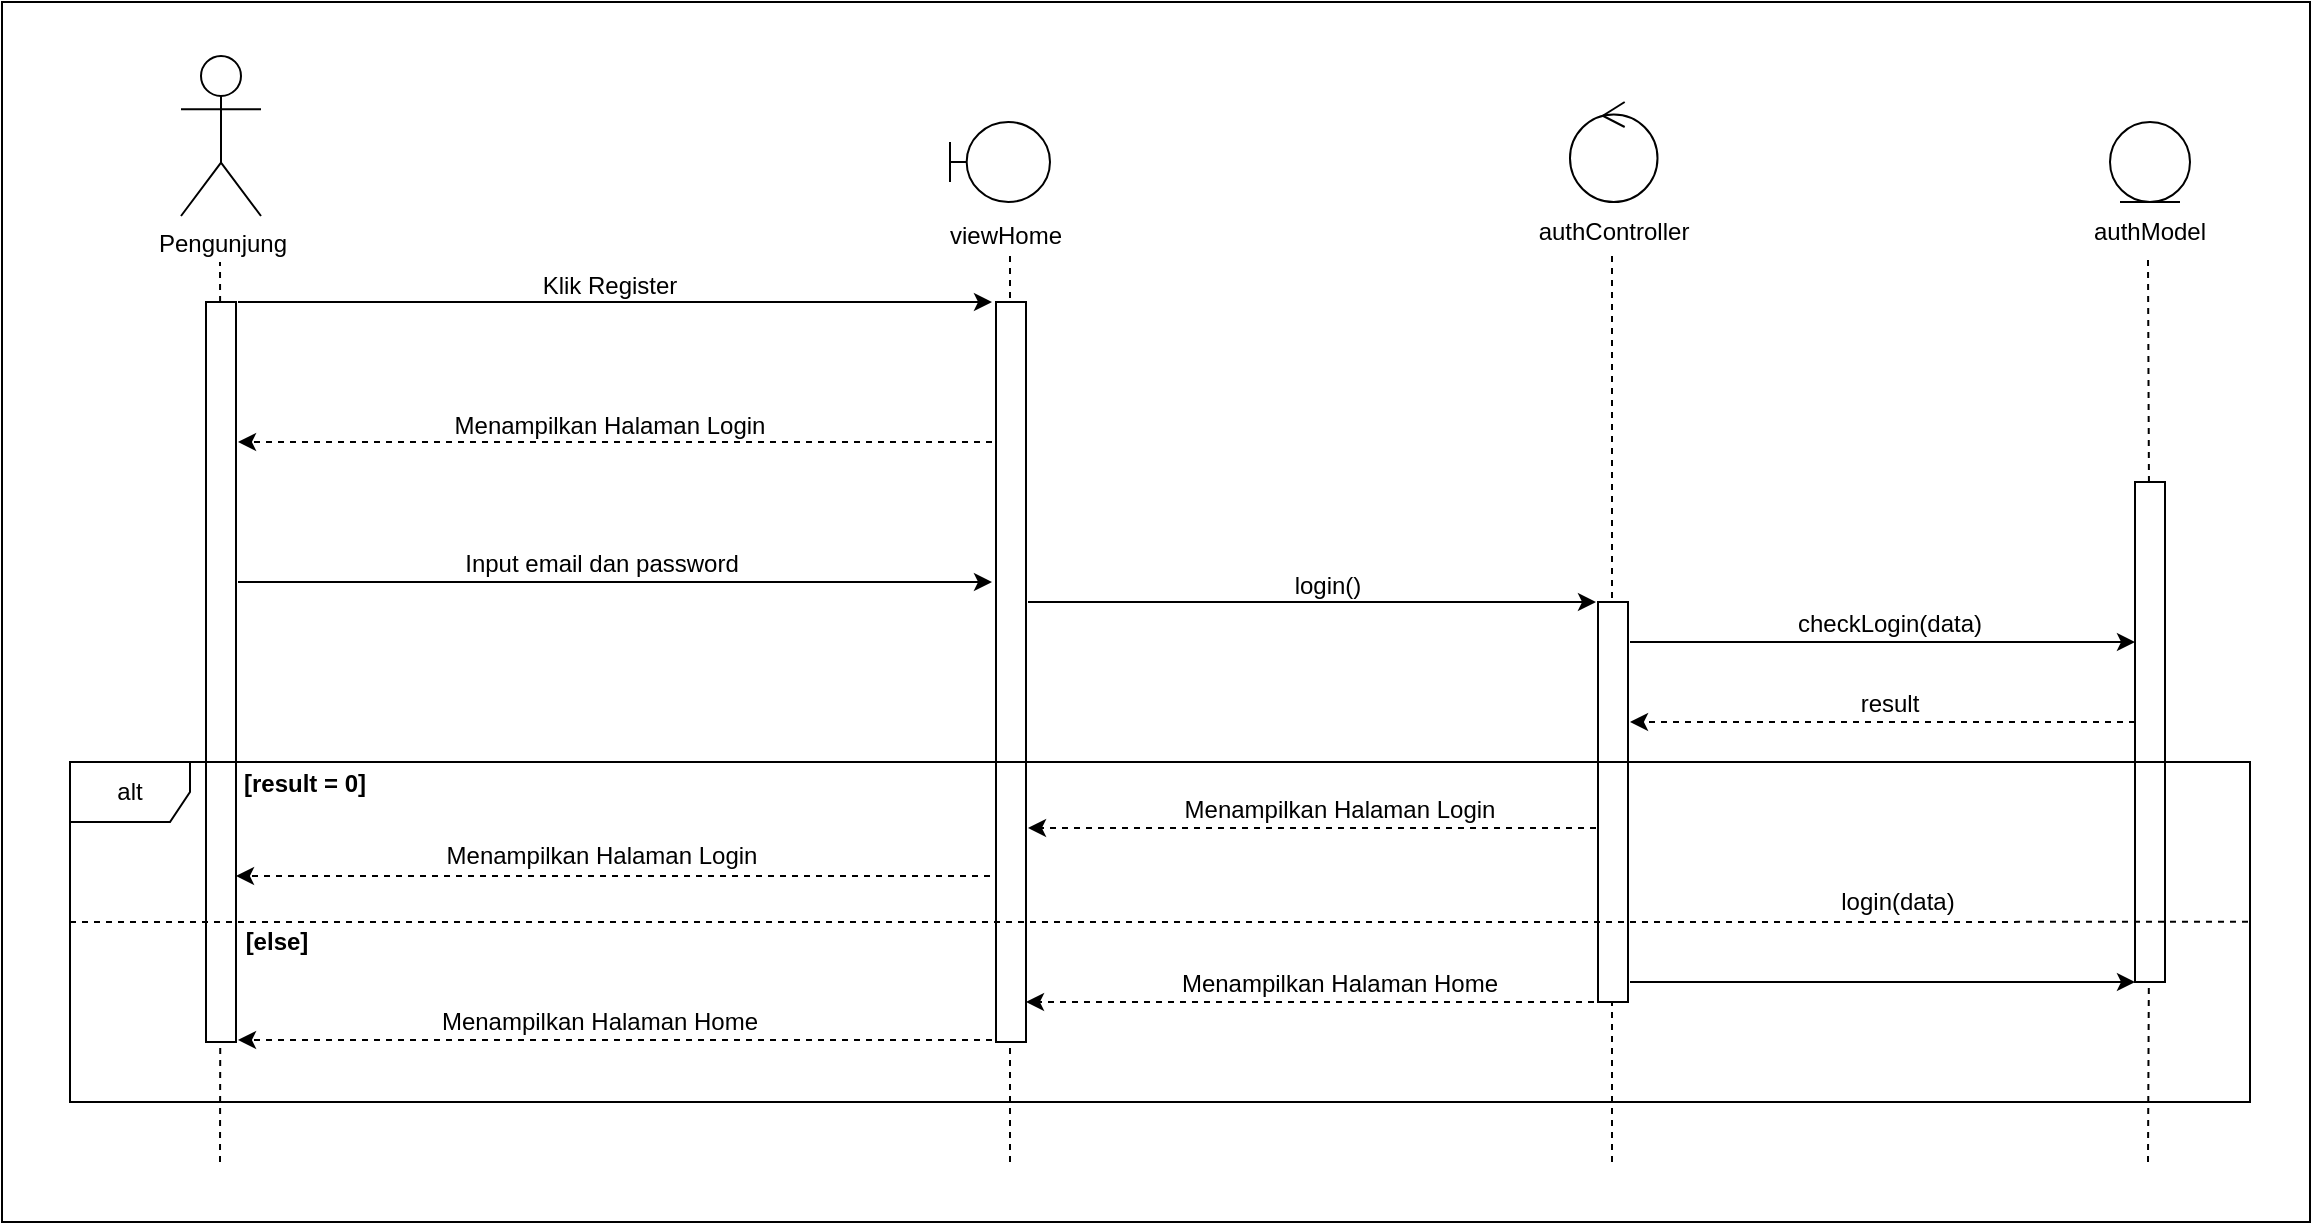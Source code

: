 <mxfile version="17.4.2" type="device"><diagram id="Xc_wi3URcpY0LoyuFiie" name="Page-1"><mxGraphModel dx="1422" dy="857" grid="1" gridSize="10" guides="1" tooltips="1" connect="1" arrows="1" fold="1" page="1" pageScale="1" pageWidth="850" pageHeight="1100" math="0" shadow="0"><root><mxCell id="0"/><mxCell id="1" parent="0"/><mxCell id="K5ojAkgMRZSEIrAeMjlT-44" value="" style="rounded=0;whiteSpace=wrap;html=1;" vertex="1" parent="1"><mxGeometry x="96" y="100" width="1154" height="610" as="geometry"/></mxCell><mxCell id="K5ojAkgMRZSEIrAeMjlT-1" value="Pengunjung" style="shape=umlActor;verticalLabelPosition=bottom;verticalAlign=top;html=1;outlineConnect=0;" vertex="1" parent="1"><mxGeometry x="185.5" y="127" width="40" height="80" as="geometry"/></mxCell><mxCell id="K5ojAkgMRZSEIrAeMjlT-2" value="" style="endArrow=none;dashed=1;html=1;rounded=0;startArrow=none;" edge="1" parent="1" source="K5ojAkgMRZSEIrAeMjlT-3"><mxGeometry width="50" height="50" relative="1" as="geometry"><mxPoint x="205" y="640" as="sourcePoint"/><mxPoint x="205" y="230" as="targetPoint"/></mxGeometry></mxCell><mxCell id="K5ojAkgMRZSEIrAeMjlT-3" value="" style="rounded=0;whiteSpace=wrap;html=1;" vertex="1" parent="1"><mxGeometry x="198" y="250" width="15" height="370" as="geometry"/></mxCell><mxCell id="K5ojAkgMRZSEIrAeMjlT-4" value="" style="endArrow=none;dashed=1;html=1;rounded=0;" edge="1" parent="1" target="K5ojAkgMRZSEIrAeMjlT-3"><mxGeometry width="50" height="50" relative="1" as="geometry"><mxPoint x="205" y="680" as="sourcePoint"/><mxPoint x="205" y="230" as="targetPoint"/></mxGeometry></mxCell><mxCell id="K5ojAkgMRZSEIrAeMjlT-5" value="" style="shape=umlBoundary;whiteSpace=wrap;html=1;" vertex="1" parent="1"><mxGeometry x="570" y="160" width="50" height="40" as="geometry"/></mxCell><mxCell id="K5ojAkgMRZSEIrAeMjlT-6" value="" style="endArrow=none;dashed=1;html=1;rounded=0;startArrow=none;" edge="1" parent="1"><mxGeometry width="50" height="50" relative="1" as="geometry"><mxPoint x="600" y="680" as="sourcePoint"/><mxPoint x="600" y="227" as="targetPoint"/></mxGeometry></mxCell><mxCell id="K5ojAkgMRZSEIrAeMjlT-7" value="" style="rounded=0;whiteSpace=wrap;html=1;" vertex="1" parent="1"><mxGeometry x="593" y="250" width="15" height="370" as="geometry"/></mxCell><mxCell id="K5ojAkgMRZSEIrAeMjlT-8" value="" style="ellipse;shape=umlControl;whiteSpace=wrap;html=1;" vertex="1" parent="1"><mxGeometry x="880" y="150" width="43.75" height="50" as="geometry"/></mxCell><mxCell id="K5ojAkgMRZSEIrAeMjlT-9" value="" style="endArrow=none;dashed=1;html=1;rounded=0;startArrow=none;" edge="1" parent="1"><mxGeometry width="50" height="50" relative="1" as="geometry"><mxPoint x="901" y="680" as="sourcePoint"/><mxPoint x="901" y="227" as="targetPoint"/></mxGeometry></mxCell><mxCell id="K5ojAkgMRZSEIrAeMjlT-10" value="" style="rounded=0;whiteSpace=wrap;html=1;" vertex="1" parent="1"><mxGeometry x="894" y="400" width="15" height="200" as="geometry"/></mxCell><mxCell id="K5ojAkgMRZSEIrAeMjlT-11" value="" style="shape=umlLifeline;participant=umlEntity;perimeter=lifelinePerimeter;whiteSpace=wrap;html=1;container=1;collapsible=0;recursiveResize=0;verticalAlign=top;spacingTop=36;outlineConnect=0;" vertex="1" parent="1"><mxGeometry x="1150" y="160" width="40" height="40" as="geometry"/></mxCell><mxCell id="K5ojAkgMRZSEIrAeMjlT-12" value="" style="endArrow=none;dashed=1;html=1;rounded=0;startArrow=none;" edge="1" parent="1" source="K5ojAkgMRZSEIrAeMjlT-13"><mxGeometry width="50" height="50" relative="1" as="geometry"><mxPoint x="1169.0" y="641.5" as="sourcePoint"/><mxPoint x="1169" y="228.5" as="targetPoint"/></mxGeometry></mxCell><mxCell id="K5ojAkgMRZSEIrAeMjlT-13" value="" style="rounded=0;whiteSpace=wrap;html=1;" vertex="1" parent="1"><mxGeometry x="1162.5" y="340" width="15" height="250" as="geometry"/></mxCell><mxCell id="K5ojAkgMRZSEIrAeMjlT-14" value="" style="endArrow=none;dashed=1;html=1;rounded=0;startArrow=none;" edge="1" parent="1" target="K5ojAkgMRZSEIrAeMjlT-13"><mxGeometry width="50" height="50" relative="1" as="geometry"><mxPoint x="1169" y="680" as="sourcePoint"/><mxPoint x="1169" y="228.5" as="targetPoint"/></mxGeometry></mxCell><mxCell id="K5ojAkgMRZSEIrAeMjlT-15" value="" style="endArrow=classic;html=1;rounded=0;exitX=1;exitY=0;exitDx=0;exitDy=0;" edge="1" parent="1"><mxGeometry width="50" height="50" relative="1" as="geometry"><mxPoint x="214" y="250.0" as="sourcePoint"/><mxPoint x="591" y="250" as="targetPoint"/></mxGeometry></mxCell><mxCell id="K5ojAkgMRZSEIrAeMjlT-16" value="" style="endArrow=classic;html=1;rounded=0;exitX=1;exitY=0;exitDx=0;exitDy=0;" edge="1" parent="1"><mxGeometry width="50" height="50" relative="1" as="geometry"><mxPoint x="214" y="390.0" as="sourcePoint"/><mxPoint x="591" y="390" as="targetPoint"/></mxGeometry></mxCell><mxCell id="K5ojAkgMRZSEIrAeMjlT-17" value="" style="endArrow=classic;html=1;rounded=0;exitX=1;exitY=0;exitDx=0;exitDy=0;dashed=1;" edge="1" parent="1"><mxGeometry width="50" height="50" relative="1" as="geometry"><mxPoint x="591" y="320" as="sourcePoint"/><mxPoint x="214" y="320.0" as="targetPoint"/></mxGeometry></mxCell><mxCell id="K5ojAkgMRZSEIrAeMjlT-18" value="" style="endArrow=classic;html=1;rounded=0;" edge="1" parent="1"><mxGeometry width="50" height="50" relative="1" as="geometry"><mxPoint x="609" y="400" as="sourcePoint"/><mxPoint x="893" y="400" as="targetPoint"/></mxGeometry></mxCell><mxCell id="K5ojAkgMRZSEIrAeMjlT-19" value="" style="endArrow=classic;html=1;rounded=0;" edge="1" parent="1"><mxGeometry width="50" height="50" relative="1" as="geometry"><mxPoint x="910" y="420" as="sourcePoint"/><mxPoint x="1162.5" y="420" as="targetPoint"/></mxGeometry></mxCell><mxCell id="K5ojAkgMRZSEIrAeMjlT-20" value="" style="endArrow=classic;html=1;rounded=0;dashed=1;" edge="1" parent="1"><mxGeometry width="50" height="50" relative="1" as="geometry"><mxPoint x="1162.5" y="460" as="sourcePoint"/><mxPoint x="910" y="460" as="targetPoint"/></mxGeometry></mxCell><mxCell id="K5ojAkgMRZSEIrAeMjlT-21" value="alt" style="shape=umlFrame;whiteSpace=wrap;html=1;" vertex="1" parent="1"><mxGeometry x="130" y="480" width="1090" height="170" as="geometry"/></mxCell><mxCell id="K5ojAkgMRZSEIrAeMjlT-22" value="" style="endArrow=none;dashed=1;html=1;rounded=0;entryX=1;entryY=0.529;entryDx=0;entryDy=0;entryPerimeter=0;" edge="1" parent="1"><mxGeometry width="50" height="50" relative="1" as="geometry"><mxPoint x="130" y="560" as="sourcePoint"/><mxPoint x="1220" y="559.93" as="targetPoint"/></mxGeometry></mxCell><mxCell id="K5ojAkgMRZSEIrAeMjlT-23" value="" style="endArrow=classic;html=1;rounded=0;exitX=1;exitY=0;exitDx=0;exitDy=0;dashed=1;" edge="1" parent="1"><mxGeometry width="50" height="50" relative="1" as="geometry"><mxPoint x="590" y="537" as="sourcePoint"/><mxPoint x="213" y="537.0" as="targetPoint"/></mxGeometry></mxCell><mxCell id="K5ojAkgMRZSEIrAeMjlT-24" value="" style="endArrow=classic;html=1;rounded=0;dashed=1;" edge="1" parent="1"><mxGeometry width="50" height="50" relative="1" as="geometry"><mxPoint x="893" y="513" as="sourcePoint"/><mxPoint x="609" y="513" as="targetPoint"/></mxGeometry></mxCell><mxCell id="K5ojAkgMRZSEIrAeMjlT-25" value="" style="endArrow=classic;html=1;rounded=0;" edge="1" parent="1"><mxGeometry width="50" height="50" relative="1" as="geometry"><mxPoint x="910" y="590" as="sourcePoint"/><mxPoint x="1162.5" y="590" as="targetPoint"/></mxGeometry></mxCell><mxCell id="K5ojAkgMRZSEIrAeMjlT-26" value="" style="endArrow=classic;html=1;rounded=0;dashed=1;" edge="1" parent="1"><mxGeometry width="50" height="50" relative="1" as="geometry"><mxPoint x="892" y="600" as="sourcePoint"/><mxPoint x="608" y="600" as="targetPoint"/></mxGeometry></mxCell><mxCell id="K5ojAkgMRZSEIrAeMjlT-27" value="" style="endArrow=classic;html=1;rounded=0;exitX=1;exitY=0;exitDx=0;exitDy=0;dashed=1;" edge="1" parent="1"><mxGeometry width="50" height="50" relative="1" as="geometry"><mxPoint x="591" y="619" as="sourcePoint"/><mxPoint x="214" y="619.0" as="targetPoint"/></mxGeometry></mxCell><mxCell id="K5ojAkgMRZSEIrAeMjlT-28" value="viewHome" style="text;html=1;strokeColor=none;fillColor=none;align=center;verticalAlign=middle;whiteSpace=wrap;rounded=0;" vertex="1" parent="1"><mxGeometry x="568" y="202" width="60" height="30" as="geometry"/></mxCell><mxCell id="K5ojAkgMRZSEIrAeMjlT-29" value="authController" style="text;html=1;strokeColor=none;fillColor=none;align=center;verticalAlign=middle;whiteSpace=wrap;rounded=0;" vertex="1" parent="1"><mxGeometry x="871.5" y="200" width="60" height="30" as="geometry"/></mxCell><mxCell id="K5ojAkgMRZSEIrAeMjlT-30" value="authModel" style="text;html=1;strokeColor=none;fillColor=none;align=center;verticalAlign=middle;whiteSpace=wrap;rounded=0;" vertex="1" parent="1"><mxGeometry x="1140" y="200" width="60" height="30" as="geometry"/></mxCell><mxCell id="K5ojAkgMRZSEIrAeMjlT-31" value="Klik Register" style="text;html=1;strokeColor=none;fillColor=none;align=center;verticalAlign=middle;whiteSpace=wrap;rounded=0;" vertex="1" parent="1"><mxGeometry x="350" y="227" width="100" height="30" as="geometry"/></mxCell><mxCell id="K5ojAkgMRZSEIrAeMjlT-32" value="Menampilkan Halaman Login" style="text;html=1;strokeColor=none;fillColor=none;align=center;verticalAlign=middle;whiteSpace=wrap;rounded=0;" vertex="1" parent="1"><mxGeometry x="310" y="297" width="180" height="30" as="geometry"/></mxCell><mxCell id="K5ojAkgMRZSEIrAeMjlT-33" value="Input email dan password" style="text;html=1;strokeColor=none;fillColor=none;align=center;verticalAlign=middle;whiteSpace=wrap;rounded=0;" vertex="1" parent="1"><mxGeometry x="306" y="366" width="180" height="30" as="geometry"/></mxCell><mxCell id="K5ojAkgMRZSEIrAeMjlT-34" value="login()" style="text;html=1;strokeColor=none;fillColor=none;align=center;verticalAlign=middle;whiteSpace=wrap;rounded=0;" vertex="1" parent="1"><mxGeometry x="709" y="377" width="100" height="30" as="geometry"/></mxCell><mxCell id="K5ojAkgMRZSEIrAeMjlT-35" value="checkLogin(data)" style="text;html=1;strokeColor=none;fillColor=none;align=center;verticalAlign=middle;whiteSpace=wrap;rounded=0;" vertex="1" parent="1"><mxGeometry x="990" y="396" width="100" height="30" as="geometry"/></mxCell><mxCell id="K5ojAkgMRZSEIrAeMjlT-36" value="result" style="text;html=1;strokeColor=none;fillColor=none;align=center;verticalAlign=middle;whiteSpace=wrap;rounded=0;" vertex="1" parent="1"><mxGeometry x="990" y="436" width="100" height="30" as="geometry"/></mxCell><mxCell id="K5ojAkgMRZSEIrAeMjlT-37" value="Menampilkan Halaman Login" style="text;html=1;strokeColor=none;fillColor=none;align=center;verticalAlign=middle;whiteSpace=wrap;rounded=0;" vertex="1" parent="1"><mxGeometry x="675" y="489" width="180" height="30" as="geometry"/></mxCell><mxCell id="K5ojAkgMRZSEIrAeMjlT-38" value="Menampilkan Halaman Login" style="text;html=1;strokeColor=none;fillColor=none;align=center;verticalAlign=middle;whiteSpace=wrap;rounded=0;" vertex="1" parent="1"><mxGeometry x="306" y="512" width="180" height="30" as="geometry"/></mxCell><mxCell id="K5ojAkgMRZSEIrAeMjlT-39" value="Menampilkan Halaman Home" style="text;html=1;strokeColor=none;fillColor=none;align=center;verticalAlign=middle;whiteSpace=wrap;rounded=0;" vertex="1" parent="1"><mxGeometry x="305" y="595" width="180" height="30" as="geometry"/></mxCell><mxCell id="K5ojAkgMRZSEIrAeMjlT-40" value="Menampilkan Halaman Home" style="text;html=1;strokeColor=none;fillColor=none;align=center;verticalAlign=middle;whiteSpace=wrap;rounded=0;" vertex="1" parent="1"><mxGeometry x="675" y="576" width="180" height="30" as="geometry"/></mxCell><mxCell id="K5ojAkgMRZSEIrAeMjlT-41" value="login(data)" style="text;html=1;strokeColor=none;fillColor=none;align=center;verticalAlign=middle;whiteSpace=wrap;rounded=0;" vertex="1" parent="1"><mxGeometry x="994" y="535" width="100" height="30" as="geometry"/></mxCell><mxCell id="K5ojAkgMRZSEIrAeMjlT-42" value="&lt;b&gt;[result = 0]&lt;/b&gt;" style="text;html=1;strokeColor=none;fillColor=none;align=center;verticalAlign=middle;whiteSpace=wrap;rounded=0;" vertex="1" parent="1"><mxGeometry x="140" y="476" width="215" height="30" as="geometry"/></mxCell><mxCell id="K5ojAkgMRZSEIrAeMjlT-43" value="&lt;b&gt;[else]&lt;/b&gt;" style="text;html=1;strokeColor=none;fillColor=none;align=center;verticalAlign=middle;whiteSpace=wrap;rounded=0;" vertex="1" parent="1"><mxGeometry x="216" y="555" width="35" height="30" as="geometry"/></mxCell></root></mxGraphModel></diagram></mxfile>